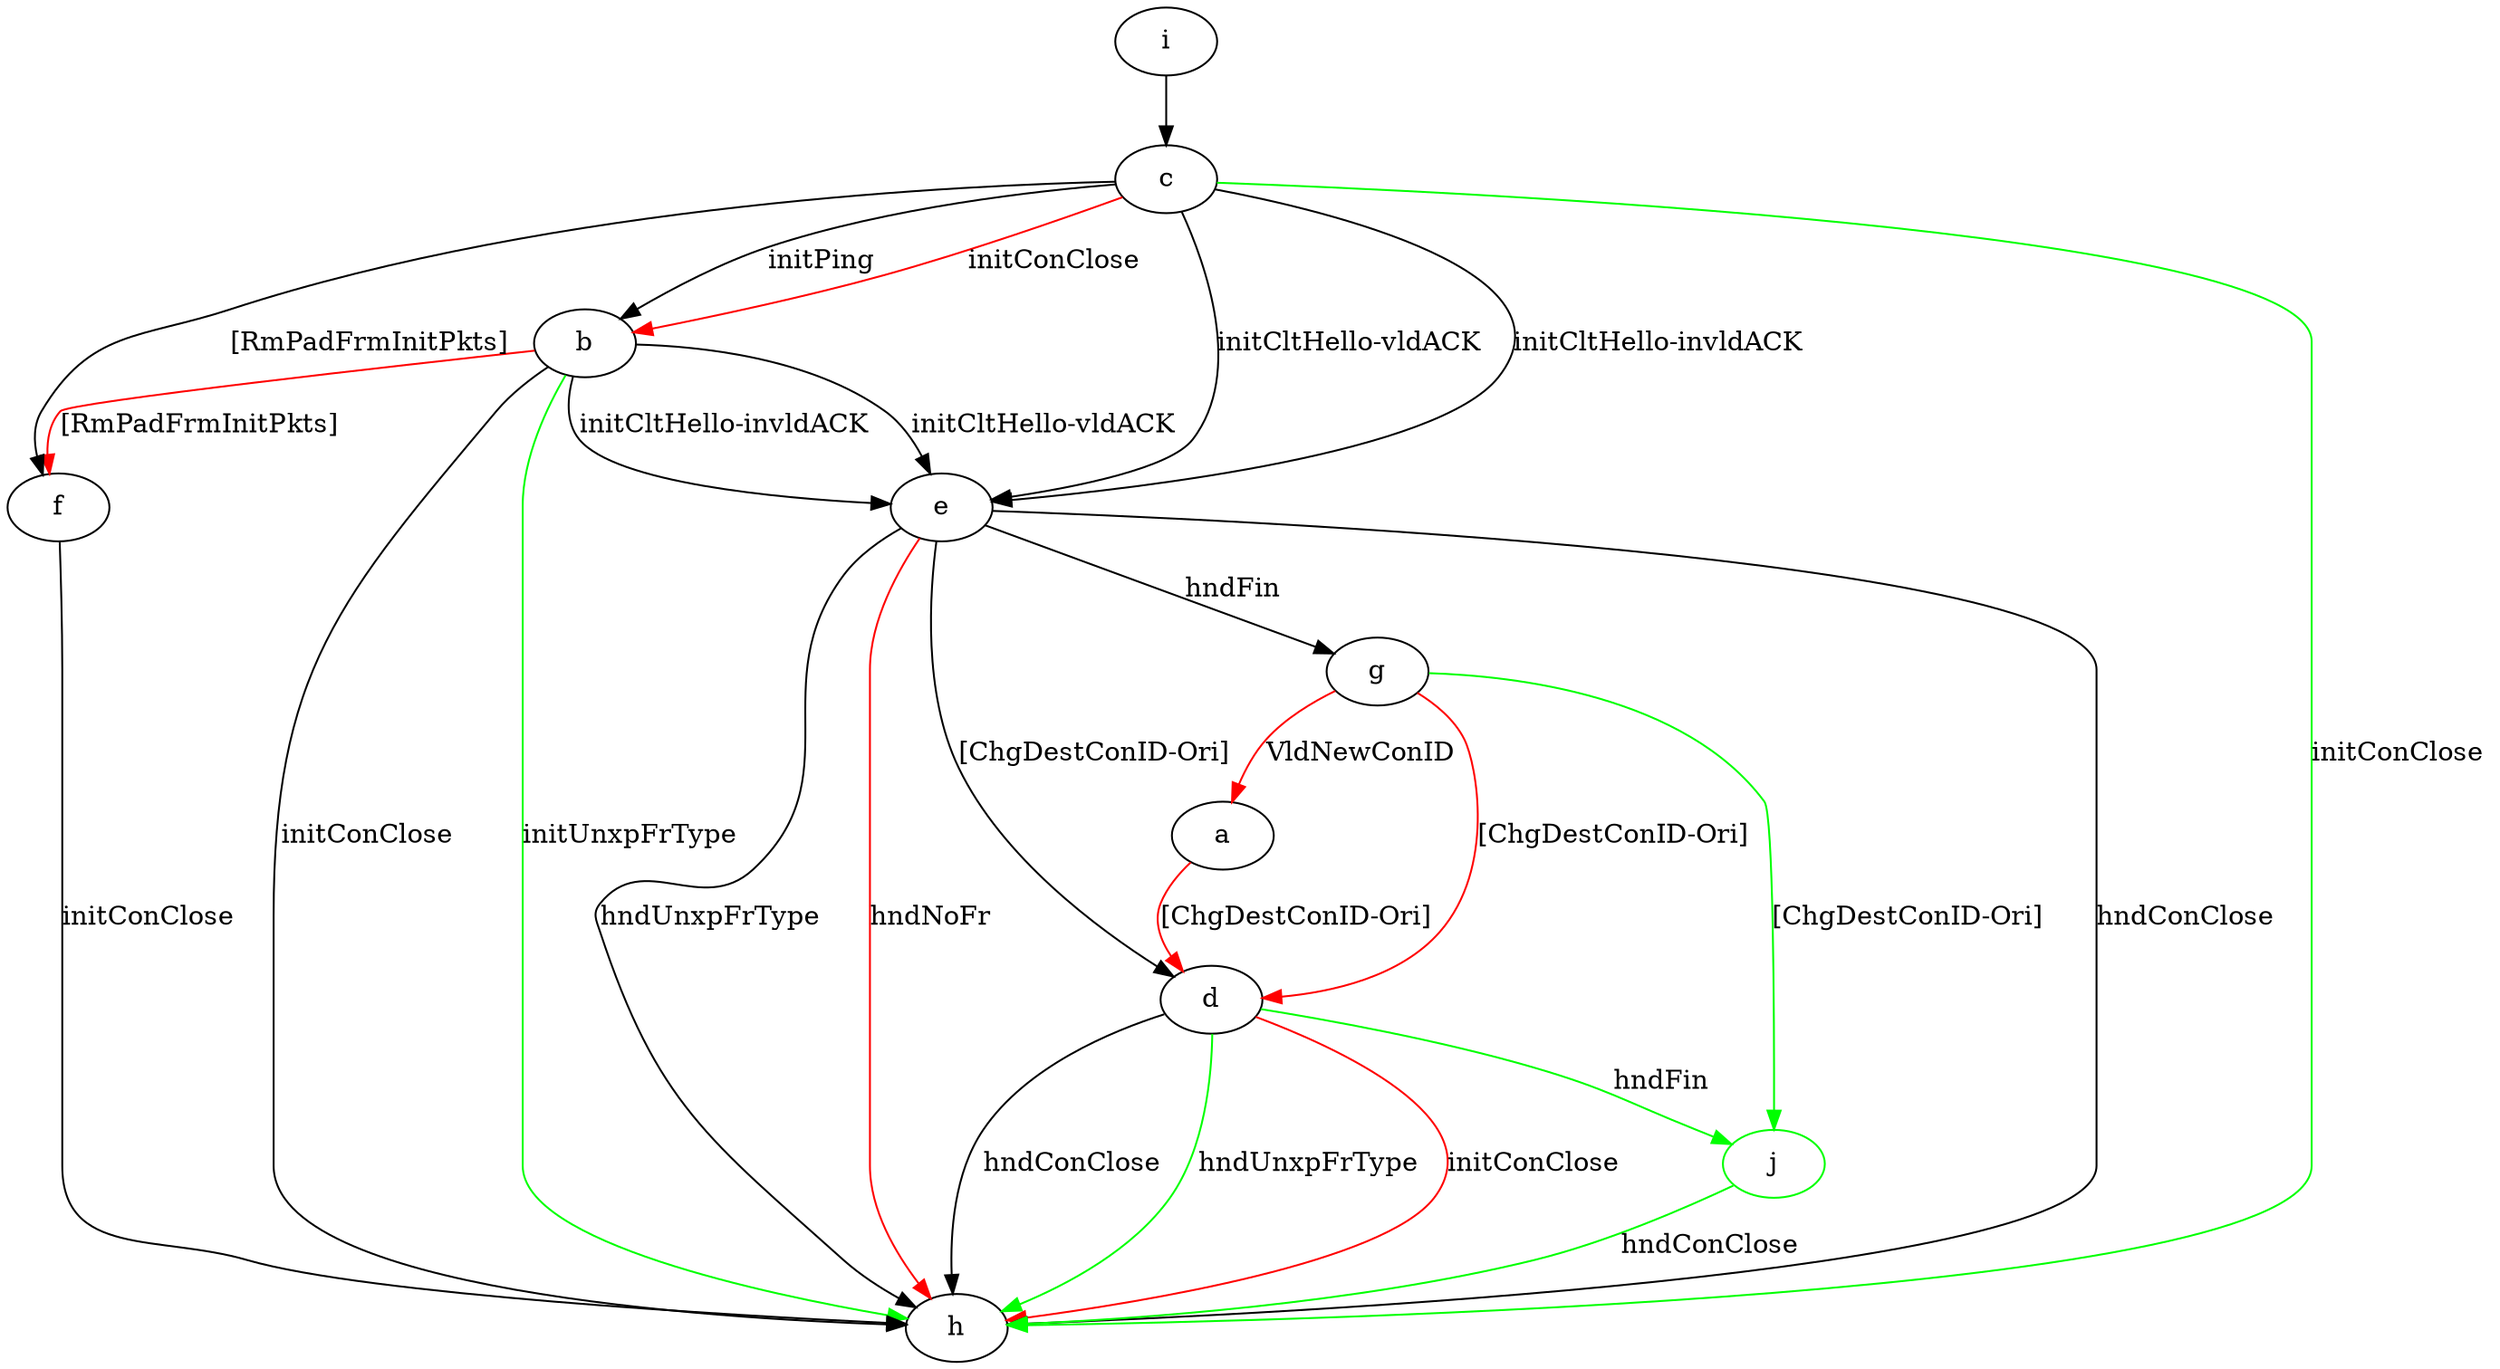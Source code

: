 digraph "" {
	a -> d	[key=0,
		color=red,
		label="[ChgDestConID-Ori] "];
	b -> e	[key=0,
		label="initCltHello-vldACK "];
	b -> e	[key=1,
		label="initCltHello-invldACK "];
	b -> f	[key=0,
		color=red,
		label="[RmPadFrmInitPkts] "];
	b -> h	[key=0,
		label="initConClose "];
	b -> h	[key=1,
		color=green,
		label="initUnxpFrType "];
	c -> b	[key=0,
		label="initPing "];
	c -> b	[key=1,
		color=red,
		label="initConClose "];
	c -> e	[key=0,
		label="initCltHello-vldACK "];
	c -> e	[key=1,
		label="initCltHello-invldACK "];
	c -> f	[key=0,
		label="[RmPadFrmInitPkts] "];
	c -> h	[key=0,
		color=green,
		label="initConClose "];
	d -> h	[key=0,
		label="hndConClose "];
	d -> h	[key=1,
		color=green,
		label="hndUnxpFrType "];
	d -> h	[key=2,
		color=red,
		label="initConClose "];
	j	[color=green];
	d -> j	[key=0,
		color=green,
		label="hndFin "];
	e -> d	[key=0,
		label="[ChgDestConID-Ori] "];
	e -> g	[key=0,
		label="hndFin "];
	e -> h	[key=0,
		label="hndConClose "];
	e -> h	[key=1,
		label="hndUnxpFrType "];
	e -> h	[key=2,
		color=red,
		label="hndNoFr "];
	f -> h	[key=0,
		label="initConClose "];
	g -> a	[key=0,
		color=red,
		label="VldNewConID "];
	g -> d	[key=0,
		color=red,
		label="[ChgDestConID-Ori] "];
	g -> j	[key=0,
		color=green,
		label="[ChgDestConID-Ori] "];
	i -> c	[key=0];
	j -> h	[key=0,
		color=green,
		label="hndConClose "];
}
